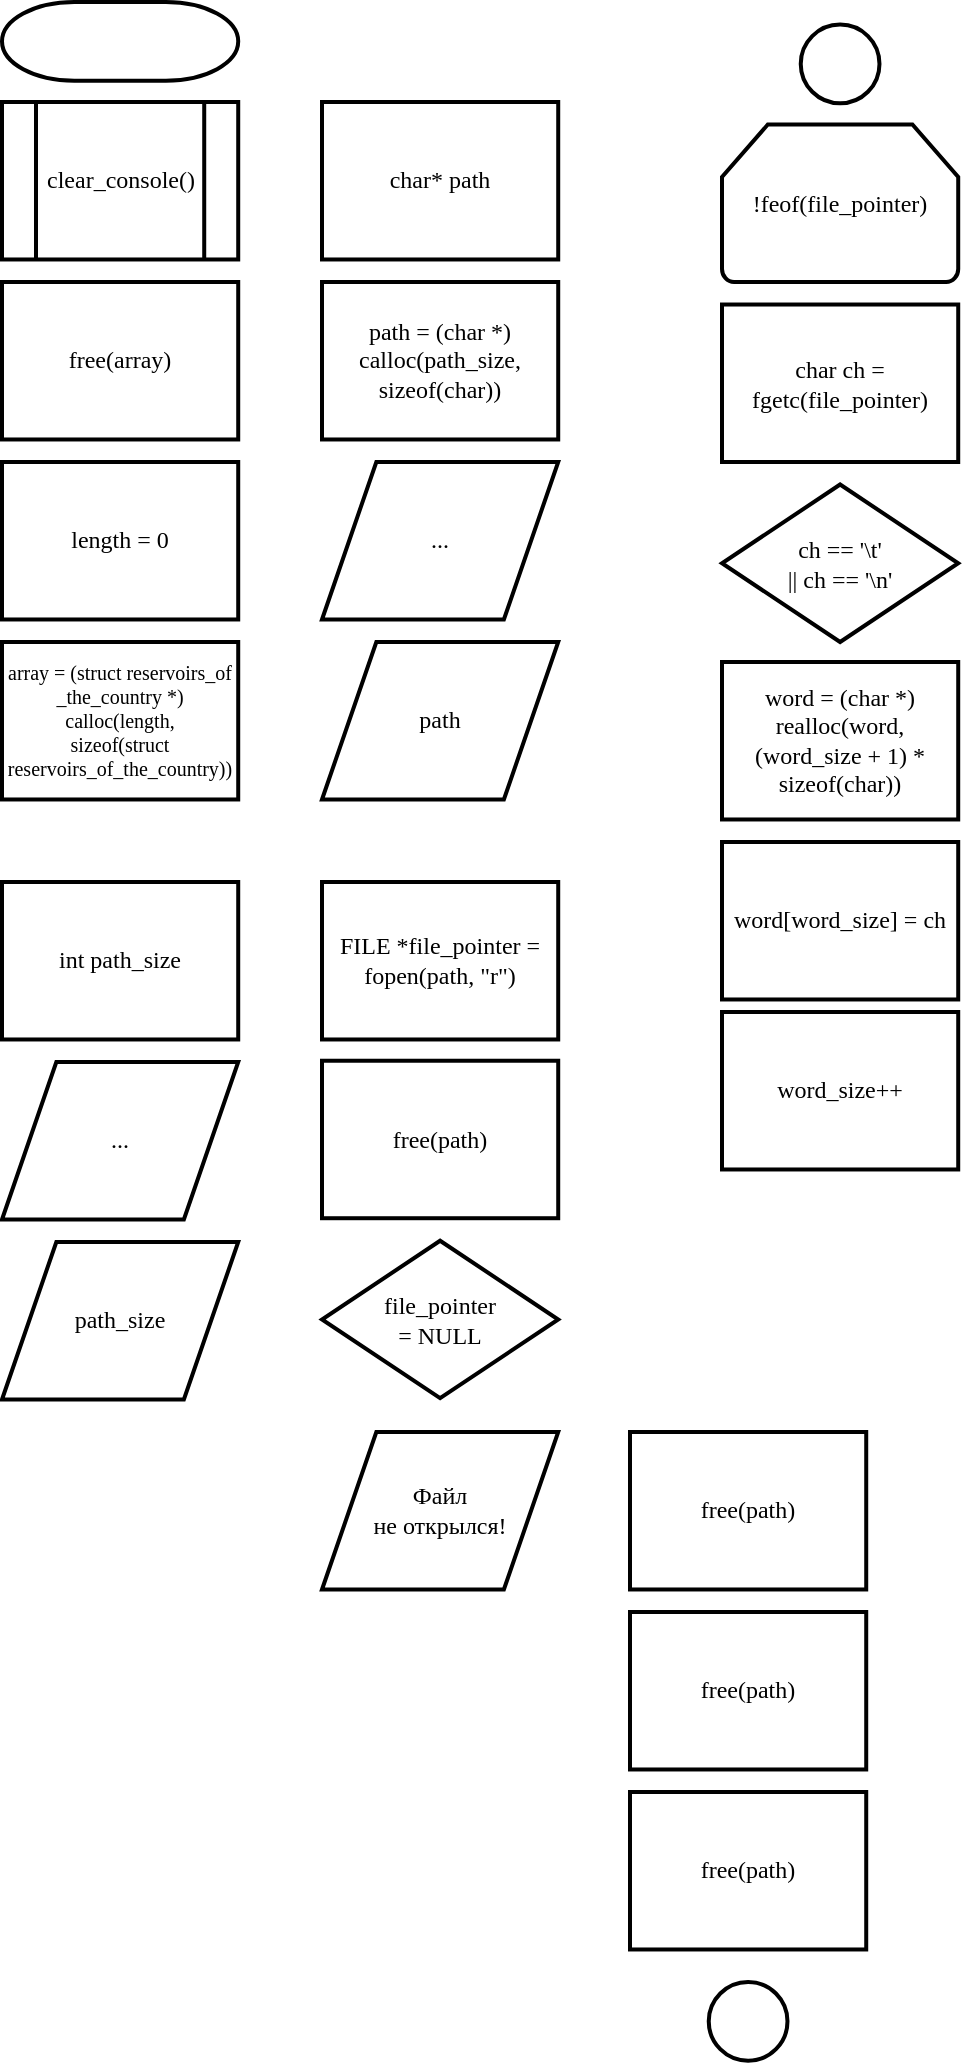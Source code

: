 <mxfile version="13.0.3" type="device"><diagram id="qlZTP0jNEfg7z1wz6__L" name="Page-1"><mxGraphModel dx="868" dy="519" grid="1" gridSize="10" guides="1" tooltips="1" connect="1" arrows="1" fold="1" page="1" pageScale="1" pageWidth="827" pageHeight="1169" math="0" shadow="0"><root><mxCell id="0"/><mxCell id="1" parent="0"/><mxCell id="VH0pwFYmOLJahmpAIZs0-1" value="" style="strokeWidth=2;html=1;shape=mxgraph.flowchart.terminator;whiteSpace=wrap;" vertex="1" parent="1"><mxGeometry x="70" y="40" width="118.11" height="39.37" as="geometry"/></mxCell><mxCell id="VH0pwFYmOLJahmpAIZs0-2" value="clear_console()" style="verticalLabelPosition=middle;verticalAlign=middle;html=1;shape=process;whiteSpace=wrap;rounded=0;size=0.14;arcSize=6;labelPosition=center;align=center;fontFamily=Times New Roman;strokeWidth=2;" vertex="1" parent="1"><mxGeometry x="70" y="90" width="118.11" height="78.74" as="geometry"/></mxCell><mxCell id="VH0pwFYmOLJahmpAIZs0-3" value="free(array)" style="rounded=0;whiteSpace=wrap;html=1;absoluteArcSize=1;arcSize=14;strokeWidth=2;fontFamily=Times New Roman;" vertex="1" parent="1"><mxGeometry x="70" y="180" width="118.11" height="78.74" as="geometry"/></mxCell><mxCell id="VH0pwFYmOLJahmpAIZs0-4" value="length = 0" style="rounded=0;whiteSpace=wrap;html=1;absoluteArcSize=1;arcSize=14;strokeWidth=2;fontFamily=Times New Roman;" vertex="1" parent="1"><mxGeometry x="70" y="270" width="118.11" height="78.74" as="geometry"/></mxCell><mxCell id="VH0pwFYmOLJahmpAIZs0-5" value="array = (struct reservoirs_of&lt;br&gt;_the_country *) calloc(length,&lt;br&gt;sizeof(struct reservoirs_of_the_country))" style="rounded=0;whiteSpace=wrap;html=1;absoluteArcSize=1;arcSize=14;strokeWidth=2;fontFamily=Times New Roman;fontSize=10;" vertex="1" parent="1"><mxGeometry x="70" y="360" width="118.11" height="78.74" as="geometry"/></mxCell><mxCell id="VH0pwFYmOLJahmpAIZs0-6" value="&lt;font style=&quot;font-size: 12px&quot;&gt;int path_size&lt;/font&gt;" style="rounded=0;whiteSpace=wrap;html=1;absoluteArcSize=1;arcSize=14;strokeWidth=2;fontFamily=Times New Roman;fontSize=12;" vertex="1" parent="1"><mxGeometry x="70" y="480" width="118.11" height="78.74" as="geometry"/></mxCell><mxCell id="VH0pwFYmOLJahmpAIZs0-7" value="..." style="shape=parallelogram;html=1;strokeWidth=2;perimeter=parallelogramPerimeter;whiteSpace=wrap;rounded=0;arcSize=12;size=0.23;fontFamily=Times New Roman;fontSize=12;" vertex="1" parent="1"><mxGeometry x="70" y="570" width="118.11" height="78.74" as="geometry"/></mxCell><mxCell id="VH0pwFYmOLJahmpAIZs0-8" value="&lt;font style=&quot;font-size: 12px&quot;&gt;char* path&lt;/font&gt;" style="rounded=0;whiteSpace=wrap;html=1;absoluteArcSize=1;arcSize=14;strokeWidth=2;fontFamily=Times New Roman;fontSize=12;" vertex="1" parent="1"><mxGeometry x="230" y="90" width="118.11" height="78.74" as="geometry"/></mxCell><mxCell id="VH0pwFYmOLJahmpAIZs0-9" value="&lt;font style=&quot;font-size: 12px&quot;&gt;path = (char *) calloc(path_size, sizeof(char))&lt;/font&gt;" style="rounded=0;whiteSpace=wrap;html=1;absoluteArcSize=1;arcSize=14;strokeWidth=2;fontFamily=Times New Roman;fontSize=12;" vertex="1" parent="1"><mxGeometry x="230" y="180" width="118.11" height="78.74" as="geometry"/></mxCell><mxCell id="VH0pwFYmOLJahmpAIZs0-10" value="path" style="shape=parallelogram;html=1;strokeWidth=2;perimeter=parallelogramPerimeter;whiteSpace=wrap;rounded=0;arcSize=12;size=0.23;fontFamily=Times New Roman;fontSize=12;" vertex="1" parent="1"><mxGeometry x="230" y="360" width="118.11" height="78.74" as="geometry"/></mxCell><mxCell id="VH0pwFYmOLJahmpAIZs0-11" value="path_size" style="shape=parallelogram;html=1;strokeWidth=2;perimeter=parallelogramPerimeter;whiteSpace=wrap;rounded=0;arcSize=12;size=0.23;fontFamily=Times New Roman;fontSize=12;" vertex="1" parent="1"><mxGeometry x="70" y="660" width="118.11" height="78.74" as="geometry"/></mxCell><mxCell id="VH0pwFYmOLJahmpAIZs0-12" value="..." style="shape=parallelogram;html=1;strokeWidth=2;perimeter=parallelogramPerimeter;whiteSpace=wrap;rounded=0;arcSize=12;size=0.23;fontFamily=Times New Roman;fontSize=12;" vertex="1" parent="1"><mxGeometry x="230" y="270" width="118.11" height="78.74" as="geometry"/></mxCell><mxCell id="VH0pwFYmOLJahmpAIZs0-13" value="&lt;font style=&quot;font-size: 12px&quot;&gt;FILE *file_pointer = fopen(path, &quot;r&quot;)&lt;/font&gt;" style="rounded=0;whiteSpace=wrap;html=1;absoluteArcSize=1;arcSize=14;strokeWidth=2;fontFamily=Times New Roman;fontSize=12;" vertex="1" parent="1"><mxGeometry x="230" y="480" width="118.11" height="78.74" as="geometry"/></mxCell><mxCell id="VH0pwFYmOLJahmpAIZs0-14" value="&lt;font style=&quot;font-size: 12px&quot;&gt;free(path)&lt;/font&gt;" style="rounded=0;whiteSpace=wrap;html=1;absoluteArcSize=1;arcSize=14;strokeWidth=2;fontFamily=Times New Roman;fontSize=12;" vertex="1" parent="1"><mxGeometry x="230" y="569.37" width="118.11" height="78.74" as="geometry"/></mxCell><mxCell id="VH0pwFYmOLJahmpAIZs0-15" value="file_pointer&lt;br style=&quot;font-size: 12px;&quot;&gt;= NULL" style="strokeWidth=2;html=1;shape=mxgraph.flowchart.decision;whiteSpace=wrap;rounded=0;fontFamily=Times New Roman;fontSize=12;" vertex="1" parent="1"><mxGeometry x="230" y="659.37" width="118.11" height="78.74" as="geometry"/></mxCell><mxCell id="VH0pwFYmOLJahmpAIZs0-16" value="Файл&lt;br style=&quot;font-size: 12px;&quot;&gt;не открылся!" style="shape=parallelogram;html=1;strokeWidth=2;perimeter=parallelogramPerimeter;whiteSpace=wrap;rounded=0;arcSize=12;size=0.23;fontFamily=Times New Roman;fontSize=12;" vertex="1" parent="1"><mxGeometry x="230" y="755" width="118.11" height="78.74" as="geometry"/></mxCell><mxCell id="VH0pwFYmOLJahmpAIZs0-18" value="&lt;font style=&quot;font-size: 12px&quot;&gt;free(path)&lt;/font&gt;" style="rounded=0;whiteSpace=wrap;html=1;absoluteArcSize=1;arcSize=14;strokeWidth=2;fontFamily=Times New Roman;fontSize=12;" vertex="1" parent="1"><mxGeometry x="384" y="755" width="118.11" height="78.74" as="geometry"/></mxCell><mxCell id="VH0pwFYmOLJahmpAIZs0-19" value="&lt;font style=&quot;font-size: 12px&quot;&gt;free(path)&lt;/font&gt;" style="rounded=0;whiteSpace=wrap;html=1;absoluteArcSize=1;arcSize=14;strokeWidth=2;fontFamily=Times New Roman;fontSize=12;" vertex="1" parent="1"><mxGeometry x="384" y="845" width="118.11" height="78.74" as="geometry"/></mxCell><mxCell id="VH0pwFYmOLJahmpAIZs0-20" value="&lt;font style=&quot;font-size: 12px&quot;&gt;free(path)&lt;/font&gt;" style="rounded=0;whiteSpace=wrap;html=1;absoluteArcSize=1;arcSize=14;strokeWidth=2;fontFamily=Times New Roman;fontSize=12;" vertex="1" parent="1"><mxGeometry x="384" y="935" width="118.11" height="78.74" as="geometry"/></mxCell><mxCell id="VH0pwFYmOLJahmpAIZs0-21" value="" style="strokeWidth=2;html=1;shape=mxgraph.flowchart.start_2;whiteSpace=wrap;rounded=0;fontFamily=Times New Roman;fontSize=10;" vertex="1" parent="1"><mxGeometry x="423.37" y="1030" width="39.37" height="39.37" as="geometry"/></mxCell><mxCell id="VH0pwFYmOLJahmpAIZs0-22" value="" style="strokeWidth=2;html=1;shape=mxgraph.flowchart.start_2;whiteSpace=wrap;rounded=0;fontFamily=Times New Roman;fontSize=10;" vertex="1" parent="1"><mxGeometry x="469.37" y="51.26" width="39.37" height="39.37" as="geometry"/></mxCell><mxCell id="VH0pwFYmOLJahmpAIZs0-23" value="!feof(file_pointer)" style="strokeWidth=2;html=1;shape=mxgraph.flowchart.loop_limit;whiteSpace=wrap;rounded=0;fontFamily=Times New Roman;fontSize=12;" vertex="1" parent="1"><mxGeometry x="430" y="101.26" width="118.11" height="78.74" as="geometry"/></mxCell><mxCell id="VH0pwFYmOLJahmpAIZs0-24" value="&lt;font style=&quot;font-size: 12px&quot;&gt;char ch = fgetc(file_pointer)&lt;/font&gt;" style="rounded=0;whiteSpace=wrap;html=1;absoluteArcSize=1;arcSize=14;strokeWidth=2;fontFamily=Times New Roman;fontSize=12;" vertex="1" parent="1"><mxGeometry x="430" y="191.26" width="118.11" height="78.74" as="geometry"/></mxCell><mxCell id="VH0pwFYmOLJahmpAIZs0-25" value="ch == '\t'&lt;br&gt;|| ch == '\n'" style="strokeWidth=2;html=1;shape=mxgraph.flowchart.decision;whiteSpace=wrap;rounded=0;fontFamily=Times New Roman;fontSize=12;" vertex="1" parent="1"><mxGeometry x="430" y="281.26" width="118.11" height="78.74" as="geometry"/></mxCell><mxCell id="VH0pwFYmOLJahmpAIZs0-26" value="&lt;font style=&quot;font-size: 12px&quot;&gt;word = (char *) realloc(word, (word_size + 1) * sizeof(char))&lt;/font&gt;" style="rounded=0;whiteSpace=wrap;html=1;absoluteArcSize=1;arcSize=14;strokeWidth=2;fontFamily=Times New Roman;fontSize=12;" vertex="1" parent="1"><mxGeometry x="430" y="370" width="118.11" height="78.74" as="geometry"/></mxCell><mxCell id="VH0pwFYmOLJahmpAIZs0-27" value="&lt;font style=&quot;font-size: 12px&quot;&gt;word[word_size] = ch&lt;/font&gt;" style="rounded=0;whiteSpace=wrap;html=1;absoluteArcSize=1;arcSize=14;strokeWidth=2;fontFamily=Times New Roman;fontSize=12;" vertex="1" parent="1"><mxGeometry x="430" y="460" width="118.11" height="78.74" as="geometry"/></mxCell><mxCell id="VH0pwFYmOLJahmpAIZs0-28" value="&lt;font style=&quot;font-size: 12px&quot;&gt;word_size++&lt;/font&gt;" style="rounded=0;whiteSpace=wrap;html=1;absoluteArcSize=1;arcSize=14;strokeWidth=2;fontFamily=Times New Roman;fontSize=12;" vertex="1" parent="1"><mxGeometry x="430" y="545" width="118.11" height="78.74" as="geometry"/></mxCell></root></mxGraphModel></diagram></mxfile>
